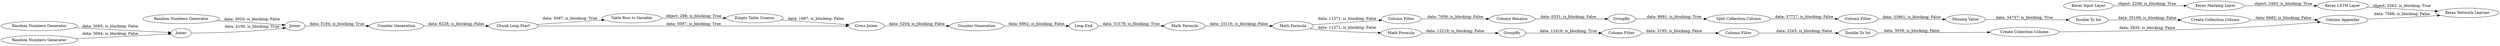 digraph {
	"-6491396963852018264_26" [label="Keras Input Layer"]
	"-6491396963852018264_27" [label="Keras Masking Layer"]
	"-6491396963852018264_32" [label="Column Filter"]
	"-6491396963852018264_34" [label="Double To Int"]
	"-6491396963852018264_17" [label="Column Filter"]
	"-6491396963852018264_18" [label="Column Rename"]
	"-6491396963852018264_12" [label="Loop End"]
	"-6491396963852018264_30" [label="Create Collection Column"]
	"-6491396963852018264_19" [label=GroupBy]
	"-6491396963852018264_22" [label="Math Formula"]
	"-6491396963852018264_33" [label="Column Appender"]
	"-6491396963852018264_35" [label="Double To Int"]
	"-6491396963852018264_25" [label="Missing Value"]
	"-6491396963852018264_29" [label="Keras Network Learner"]
	"-6491396963852018264_13" [label="Counter Generation"]
	"-6491396963852018264_21" [label="Column Filter"]
	"-6491396963852018264_4" [label="Random Numbers Generator"]
	"-6491396963852018264_5" [label="Random Numbers Generator"]
	"-6491396963852018264_15" [label="Math Formula"]
	"-6491396963852018264_8" [label="Chunk Loop Start"]
	"-6491396963852018264_10" [label="Empty Table Creator"]
	"-6491396963852018264_14" [label="Counter Generation"]
	"-6491396963852018264_9" [label="Table Row to Variable"]
	"-6491396963852018264_31" [label="Create Collection Column"]
	"-6491396963852018264_16" [label="Math Formula"]
	"-6491396963852018264_3" [label="Random Numbers Generator"]
	"-6491396963852018264_6" [label=Joiner]
	"-6491396963852018264_23" [label=GroupBy]
	"-6491396963852018264_11" [label="Cross Joiner"]
	"-6491396963852018264_24" [label="Column Filter"]
	"-6491396963852018264_7" [label=Joiner]
	"-6491396963852018264_20" [label="Split Collection Column"]
	"-6491396963852018264_28" [label="Keras LSTM Layer"]
	"-6491396963852018264_16" -> "-6491396963852018264_22" [label="data: 11371; is_blocking: False"]
	"-6491396963852018264_32" -> "-6491396963852018264_35" [label="data: 2245; is_blocking: False"]
	"-6491396963852018264_7" -> "-6491396963852018264_13" [label="data: 5194; is_blocking: True"]
	"-6491396963852018264_9" -> "-6491396963852018264_10" [label="object: 288; is_blocking: True"]
	"-6491396963852018264_15" -> "-6491396963852018264_16" [label="data: 10116; is_blocking: False"]
	"-6491396963852018264_8" -> "-6491396963852018264_11" [label="data: 5097; is_blocking: True"]
	"-6491396963852018264_3" -> "-6491396963852018264_6" [label="data: 3094; is_blocking: False"]
	"-6491396963852018264_22" -> "-6491396963852018264_23" [label="data: 12219; is_blocking: False"]
	"-6491396963852018264_20" -> "-6491396963852018264_21" [label="data: 37727; is_blocking: False"]
	"-6491396963852018264_26" -> "-6491396963852018264_27" [label="object: 2208; is_blocking: True"]
	"-6491396963852018264_17" -> "-6491396963852018264_18" [label="data: 7059; is_blocking: False"]
	"-6491396963852018264_28" -> "-6491396963852018264_29" [label="object: 3262; is_blocking: True"]
	"-6491396963852018264_13" -> "-6491396963852018264_8" [label="data: 6228; is_blocking: False"]
	"-6491396963852018264_33" -> "-6491396963852018264_29" [label="data: 7568; is_blocking: False"]
	"-6491396963852018264_30" -> "-6491396963852018264_33" [label="data: 6685; is_blocking: False"]
	"-6491396963852018264_19" -> "-6491396963852018264_20" [label="data: 8991; is_blocking: True"]
	"-6491396963852018264_24" -> "-6491396963852018264_32" [label="data: 3195; is_blocking: False"]
	"-6491396963852018264_8" -> "-6491396963852018264_9" [label="data: 5097; is_blocking: True"]
	"-6491396963852018264_10" -> "-6491396963852018264_11" [label="data: 1687; is_blocking: False"]
	"-6491396963852018264_6" -> "-6491396963852018264_7" [label="data: 4195; is_blocking: True"]
	"-6491396963852018264_5" -> "-6491396963852018264_7" [label="data: 3020; is_blocking: False"]
	"-6491396963852018264_4" -> "-6491396963852018264_6" [label="data: 3085; is_blocking: False"]
	"-6491396963852018264_21" -> "-6491396963852018264_25" [label="data: 33961; is_blocking: False"]
	"-6491396963852018264_31" -> "-6491396963852018264_33" [label="data: 2835; is_blocking: False"]
	"-6491396963852018264_35" -> "-6491396963852018264_31" [label="data: 3038; is_blocking: False"]
	"-6491396963852018264_12" -> "-6491396963852018264_15" [label="data: 31578; is_blocking: True"]
	"-6491396963852018264_11" -> "-6491396963852018264_14" [label="data: 5204; is_blocking: False"]
	"-6491396963852018264_18" -> "-6491396963852018264_19" [label="data: 6331; is_blocking: False"]
	"-6491396963852018264_25" -> "-6491396963852018264_34" [label="data: 34757; is_blocking: True"]
	"-6491396963852018264_23" -> "-6491396963852018264_24" [label="data: 12416; is_blocking: True"]
	"-6491396963852018264_16" -> "-6491396963852018264_17" [label="data: 11371; is_blocking: False"]
	"-6491396963852018264_34" -> "-6491396963852018264_30" [label="data: 35169; is_blocking: False"]
	"-6491396963852018264_27" -> "-6491396963852018264_28" [label="object: 2493; is_blocking: True"]
	"-6491396963852018264_14" -> "-6491396963852018264_12" [label="data: 6862; is_blocking: False"]
	rankdir=LR
}
